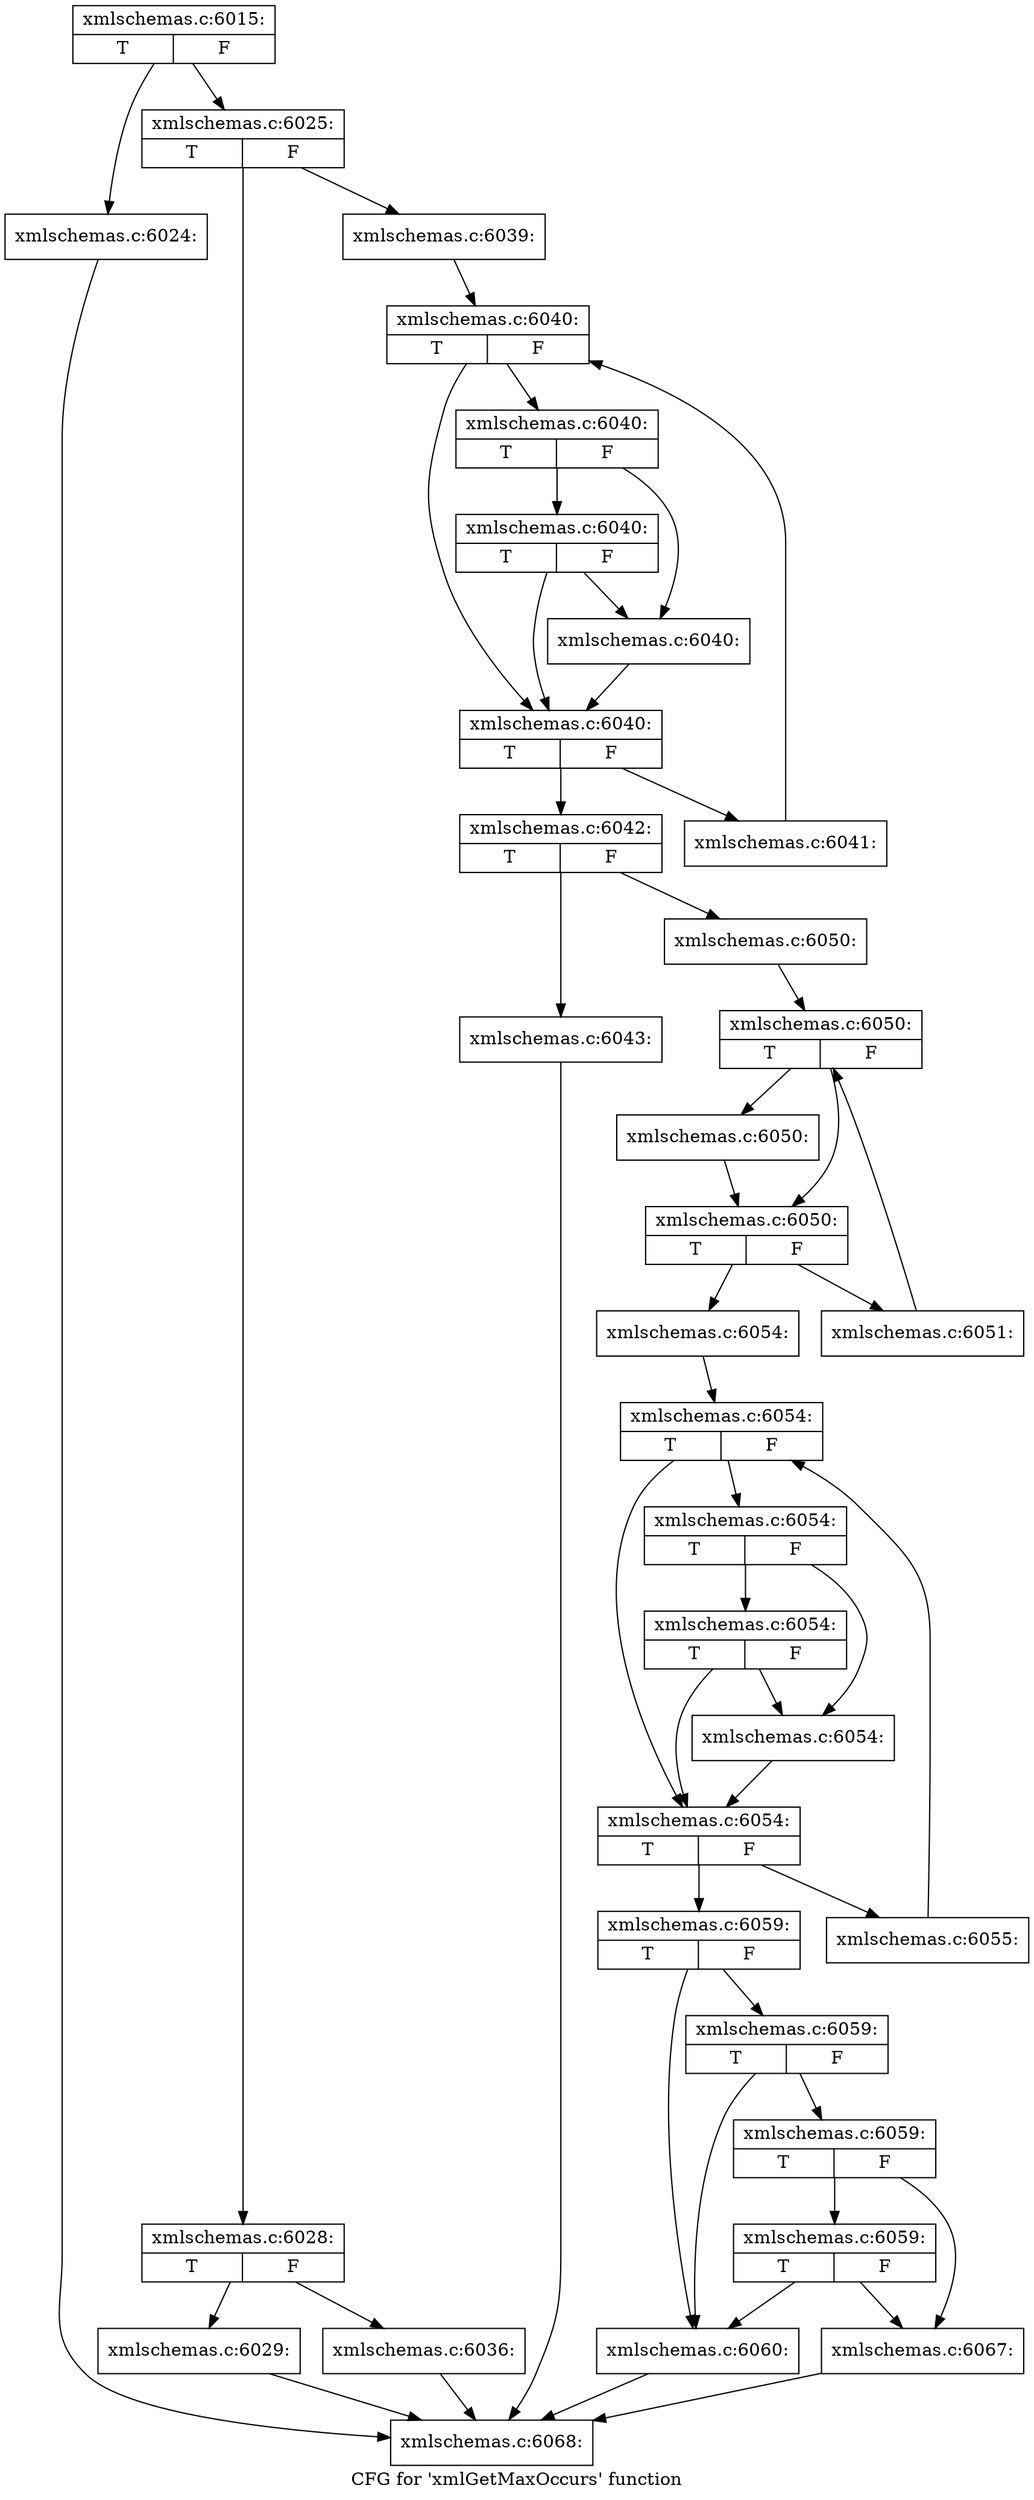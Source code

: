 digraph "CFG for 'xmlGetMaxOccurs' function" {
	label="CFG for 'xmlGetMaxOccurs' function";

	Node0x4e989c0 [shape=record,label="{xmlschemas.c:6015:|{<s0>T|<s1>F}}"];
	Node0x4e989c0 -> Node0x4e9af20;
	Node0x4e989c0 -> Node0x4e9af70;
	Node0x4e9af20 [shape=record,label="{xmlschemas.c:6024:}"];
	Node0x4e9af20 -> Node0x4e99470;
	Node0x4e9af70 [shape=record,label="{xmlschemas.c:6025:|{<s0>T|<s1>F}}"];
	Node0x4e9af70 -> Node0x4e9b7c0;
	Node0x4e9af70 -> Node0x4e9b810;
	Node0x4e9b7c0 [shape=record,label="{xmlschemas.c:6028:|{<s0>T|<s1>F}}"];
	Node0x4e9b7c0 -> Node0x4e9bde0;
	Node0x4e9b7c0 -> Node0x4e9be80;
	Node0x4e9bde0 [shape=record,label="{xmlschemas.c:6029:}"];
	Node0x4e9bde0 -> Node0x4e99470;
	Node0x4e9be80 [shape=record,label="{xmlschemas.c:6036:}"];
	Node0x4e9be80 -> Node0x4e99470;
	Node0x4e9b810 [shape=record,label="{xmlschemas.c:6039:}"];
	Node0x4e9b810 -> Node0x4e9be30;
	Node0x4e9be30 [shape=record,label="{xmlschemas.c:6040:|{<s0>T|<s1>F}}"];
	Node0x4e9be30 -> Node0x4e9cf50;
	Node0x4e9be30 -> Node0x4e9cff0;
	Node0x4e9cff0 [shape=record,label="{xmlschemas.c:6040:|{<s0>T|<s1>F}}"];
	Node0x4e9cff0 -> Node0x4e9d250;
	Node0x4e9cff0 -> Node0x4e9cfa0;
	Node0x4e9d250 [shape=record,label="{xmlschemas.c:6040:|{<s0>T|<s1>F}}"];
	Node0x4e9d250 -> Node0x4e9cf50;
	Node0x4e9d250 -> Node0x4e9cfa0;
	Node0x4e9cfa0 [shape=record,label="{xmlschemas.c:6040:}"];
	Node0x4e9cfa0 -> Node0x4e9cf50;
	Node0x4e9cf50 [shape=record,label="{xmlschemas.c:6040:|{<s0>T|<s1>F}}"];
	Node0x4e9cf50 -> Node0x4e9d680;
	Node0x4e9cf50 -> Node0x4e9ced0;
	Node0x4e9d680 [shape=record,label="{xmlschemas.c:6041:}"];
	Node0x4e9d680 -> Node0x4e9be30;
	Node0x4e9ced0 [shape=record,label="{xmlschemas.c:6042:|{<s0>T|<s1>F}}"];
	Node0x4e9ced0 -> Node0x4e9dc70;
	Node0x4e9ced0 -> Node0x4e9dcc0;
	Node0x4e9dc70 [shape=record,label="{xmlschemas.c:6043:}"];
	Node0x4e9dc70 -> Node0x4e99470;
	Node0x4e9dcc0 [shape=record,label="{xmlschemas.c:6050:}"];
	Node0x4e9dcc0 -> Node0x4e9e8b0;
	Node0x4e9e8b0 [shape=record,label="{xmlschemas.c:6050:|{<s0>T|<s1>F}}"];
	Node0x4e9e8b0 -> Node0x4e9eba0;
	Node0x4e9e8b0 -> Node0x4e9eb50;
	Node0x4e9eba0 [shape=record,label="{xmlschemas.c:6050:}"];
	Node0x4e9eba0 -> Node0x4e9eb50;
	Node0x4e9eb50 [shape=record,label="{xmlschemas.c:6050:|{<s0>T|<s1>F}}"];
	Node0x4e9eb50 -> Node0x4e9f1e0;
	Node0x4e9eb50 -> Node0x4e9ead0;
	Node0x4e9f1e0 [shape=record,label="{xmlschemas.c:6051:}"];
	Node0x4e9f1e0 -> Node0x4e9e8b0;
	Node0x4e9ead0 [shape=record,label="{xmlschemas.c:6054:}"];
	Node0x4e9ead0 -> Node0x4e9faf0;
	Node0x4e9faf0 [shape=record,label="{xmlschemas.c:6054:|{<s0>T|<s1>F}}"];
	Node0x4e9faf0 -> Node0x4e9fd90;
	Node0x4e9faf0 -> Node0x4e9fe30;
	Node0x4e9fe30 [shape=record,label="{xmlschemas.c:6054:|{<s0>T|<s1>F}}"];
	Node0x4e9fe30 -> Node0x4ea0090;
	Node0x4e9fe30 -> Node0x4e9fde0;
	Node0x4ea0090 [shape=record,label="{xmlschemas.c:6054:|{<s0>T|<s1>F}}"];
	Node0x4ea0090 -> Node0x4e9fd90;
	Node0x4ea0090 -> Node0x4e9fde0;
	Node0x4e9fde0 [shape=record,label="{xmlschemas.c:6054:}"];
	Node0x4e9fde0 -> Node0x4e9fd90;
	Node0x4e9fd90 [shape=record,label="{xmlschemas.c:6054:|{<s0>T|<s1>F}}"];
	Node0x4e9fd90 -> Node0x4ea04c0;
	Node0x4e9fd90 -> Node0x4e9fd10;
	Node0x4ea04c0 [shape=record,label="{xmlschemas.c:6055:}"];
	Node0x4ea04c0 -> Node0x4e9faf0;
	Node0x4e9fd10 [shape=record,label="{xmlschemas.c:6059:|{<s0>T|<s1>F}}"];
	Node0x4e9fd10 -> Node0x4ea0ab0;
	Node0x4e9fd10 -> Node0x4ea0bd0;
	Node0x4ea0bd0 [shape=record,label="{xmlschemas.c:6059:|{<s0>T|<s1>F}}"];
	Node0x4ea0bd0 -> Node0x4ea0ab0;
	Node0x4ea0bd0 -> Node0x4ea0b50;
	Node0x4ea0b50 [shape=record,label="{xmlschemas.c:6059:|{<s0>T|<s1>F}}"];
	Node0x4ea0b50 -> Node0x4ea1200;
	Node0x4ea0b50 -> Node0x4ea0b00;
	Node0x4ea1200 [shape=record,label="{xmlschemas.c:6059:|{<s0>T|<s1>F}}"];
	Node0x4ea1200 -> Node0x4ea0ab0;
	Node0x4ea1200 -> Node0x4ea0b00;
	Node0x4ea0ab0 [shape=record,label="{xmlschemas.c:6060:}"];
	Node0x4ea0ab0 -> Node0x4e99470;
	Node0x4ea0b00 [shape=record,label="{xmlschemas.c:6067:}"];
	Node0x4ea0b00 -> Node0x4e99470;
	Node0x4e99470 [shape=record,label="{xmlschemas.c:6068:}"];
}
